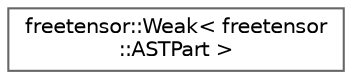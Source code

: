digraph "Graphical Class Hierarchy"
{
 // LATEX_PDF_SIZE
  bgcolor="transparent";
  edge [fontname=Helvetica,fontsize=10,labelfontname=Helvetica,labelfontsize=10];
  node [fontname=Helvetica,fontsize=10,shape=box,height=0.2,width=0.4];
  rankdir="LR";
  Node0 [label="freetensor::Weak\< freetensor\l::ASTPart \>",height=0.2,width=0.4,color="grey40", fillcolor="white", style="filled",URL="$classfreetensor_1_1Weak.html",tooltip=" "];
}

